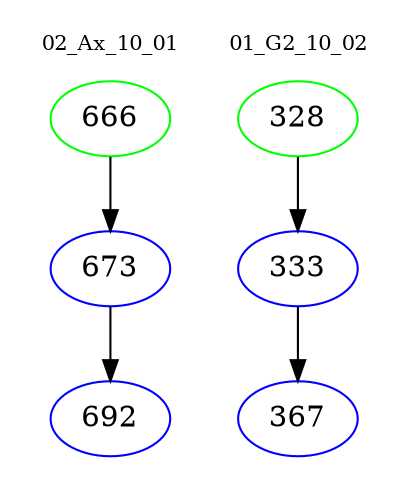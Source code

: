 digraph{
subgraph cluster_0 {
color = white
label = "02_Ax_10_01";
fontsize=10;
T0_666 [label="666", color="green"]
T0_666 -> T0_673 [color="black"]
T0_673 [label="673", color="blue"]
T0_673 -> T0_692 [color="black"]
T0_692 [label="692", color="blue"]
}
subgraph cluster_1 {
color = white
label = "01_G2_10_02";
fontsize=10;
T1_328 [label="328", color="green"]
T1_328 -> T1_333 [color="black"]
T1_333 [label="333", color="blue"]
T1_333 -> T1_367 [color="black"]
T1_367 [label="367", color="blue"]
}
}
